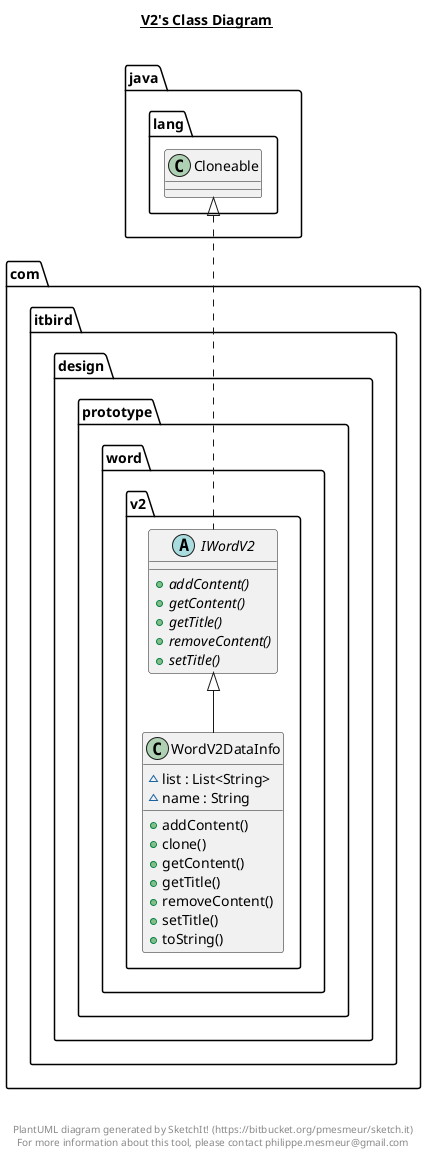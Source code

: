 @startuml

title __V2's Class Diagram__\n

  namespace com.itbird.design {
    namespace prototype {
      namespace word.v2 {
        abstract class com.itbird.design.prototype.word.v2.IWordV2 {
            {abstract} + addContent()
            {abstract} + getContent()
            {abstract} + getTitle()
            {abstract} + removeContent()
            {abstract} + setTitle()
        }
      }
    }
  }
  

  namespace com.itbird.design {
    namespace prototype {
      namespace word.v2 {
        class com.itbird.design.prototype.word.v2.WordV2DataInfo {
            ~ list : List<String>
            ~ name : String
            + addContent()
            + clone()
            + getContent()
            + getTitle()
            + removeContent()
            + setTitle()
            + toString()
        }
      }
    }
  }
  

  com.itbird.design.prototype.word.v2.IWordV2 .up.|> java.lang.Cloneable
  com.itbird.design.prototype.word.v2.WordV2DataInfo -up-|> com.itbird.design.prototype.word.v2.IWordV2


right footer


PlantUML diagram generated by SketchIt! (https://bitbucket.org/pmesmeur/sketch.it)
For more information about this tool, please contact philippe.mesmeur@gmail.com
endfooter

@enduml
